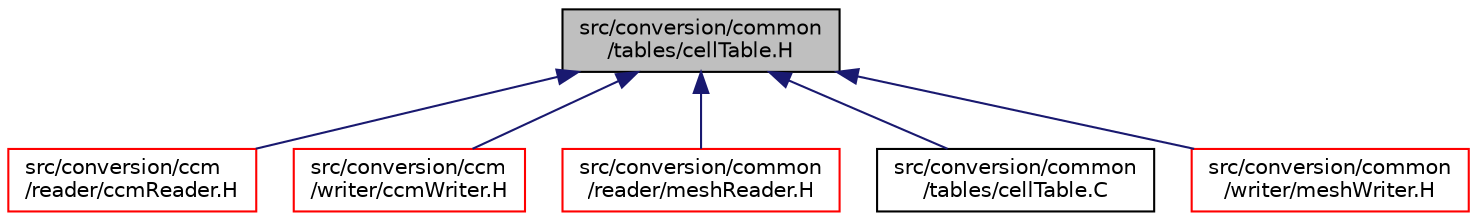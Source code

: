 digraph "src/conversion/common/tables/cellTable.H"
{
  bgcolor="transparent";
  edge [fontname="Helvetica",fontsize="10",labelfontname="Helvetica",labelfontsize="10"];
  node [fontname="Helvetica",fontsize="10",shape=record];
  Node1 [label="src/conversion/common\l/tables/cellTable.H",height=0.2,width=0.4,color="black", fillcolor="grey75", style="filled" fontcolor="black"];
  Node1 -> Node2 [dir="back",color="midnightblue",fontsize="10",style="solid",fontname="Helvetica"];
  Node2 [label="src/conversion/ccm\l/reader/ccmReader.H",height=0.2,width=0.4,color="red",URL="$ccmReader_8H.html"];
  Node1 -> Node3 [dir="back",color="midnightblue",fontsize="10",style="solid",fontname="Helvetica"];
  Node3 [label="src/conversion/ccm\l/writer/ccmWriter.H",height=0.2,width=0.4,color="red",URL="$ccmWriter_8H.html"];
  Node1 -> Node4 [dir="back",color="midnightblue",fontsize="10",style="solid",fontname="Helvetica"];
  Node4 [label="src/conversion/common\l/reader/meshReader.H",height=0.2,width=0.4,color="red",URL="$meshReader_8H.html"];
  Node1 -> Node5 [dir="back",color="midnightblue",fontsize="10",style="solid",fontname="Helvetica"];
  Node5 [label="src/conversion/common\l/tables/cellTable.C",height=0.2,width=0.4,color="black",URL="$cellTable_8C.html"];
  Node1 -> Node6 [dir="back",color="midnightblue",fontsize="10",style="solid",fontname="Helvetica"];
  Node6 [label="src/conversion/common\l/writer/meshWriter.H",height=0.2,width=0.4,color="red",URL="$meshWriter_8H.html"];
}
